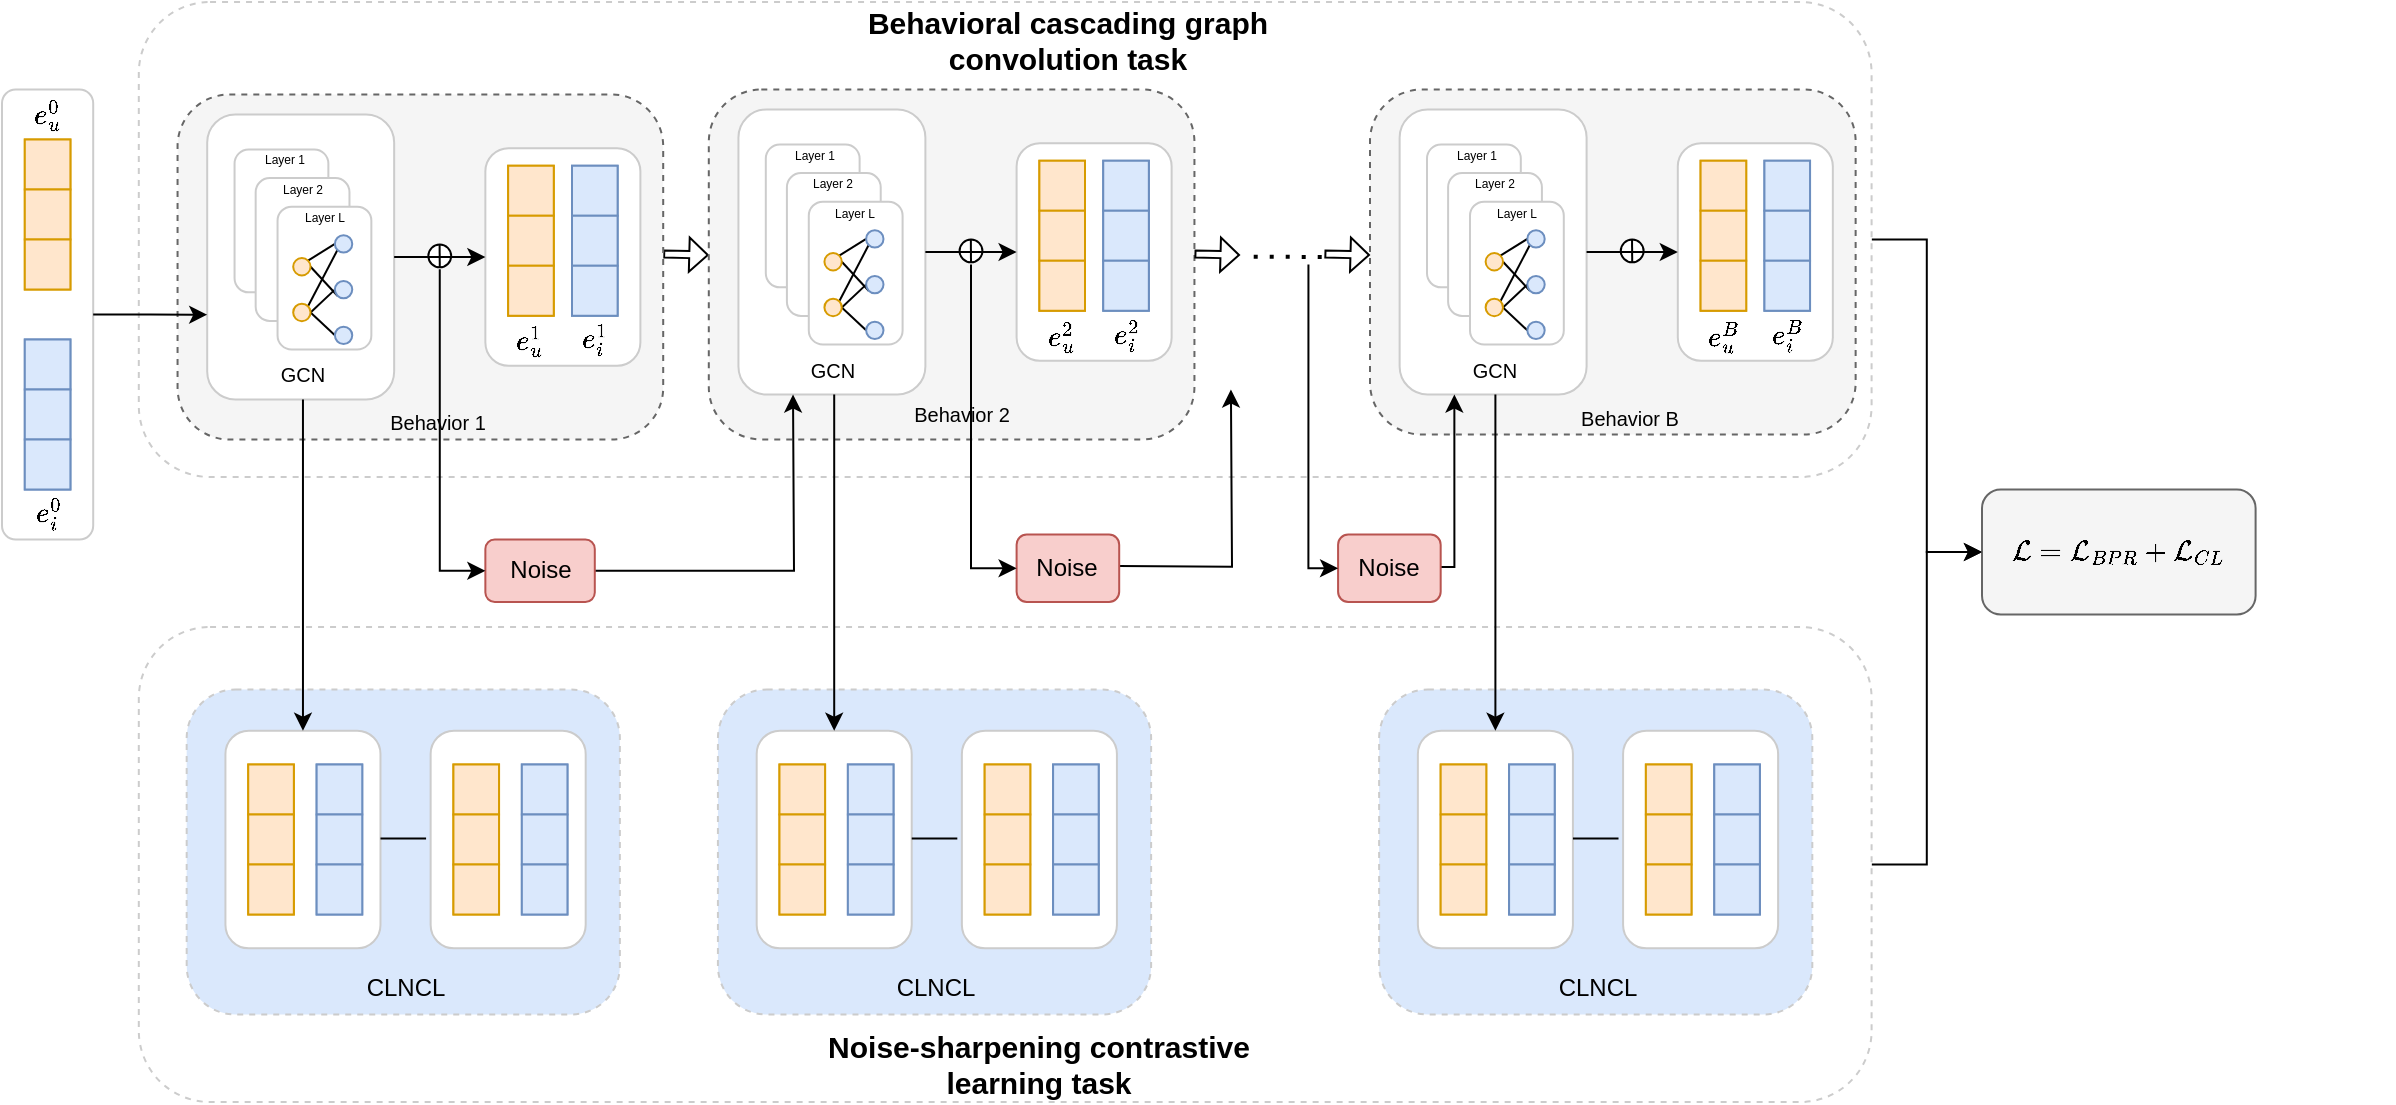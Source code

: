 <mxfile version="24.6.4" type="github">
  <diagram name="第 1 页" id="Skv8fpGebTwqSzIPjtRS">
    <mxGraphModel dx="1514" dy="831" grid="1" gridSize="10" guides="1" tooltips="1" connect="1" arrows="1" fold="1" page="1" pageScale="1" pageWidth="827" pageHeight="1169" math="1" shadow="0">
      <root>
        <mxCell id="0" />
        <mxCell id="1" parent="0" />
        <mxCell id="wrFZd82m7ZlRx0uGTqlU-270" style="edgeStyle=orthogonalEdgeStyle;rounded=0;orthogonalLoop=1;jettySize=auto;html=1;exitX=1;exitY=0.5;exitDx=0;exitDy=0;entryX=0;entryY=0.5;entryDx=0;entryDy=0;" parent="1" source="wrFZd82m7ZlRx0uGTqlU-268" target="wrFZd82m7ZlRx0uGTqlU-181" edge="1">
          <mxGeometry relative="1" as="geometry" />
        </mxCell>
        <mxCell id="wrFZd82m7ZlRx0uGTqlU-268" value="" style="rounded=1;whiteSpace=wrap;html=1;dashed=1;strokeColor=#CCCCCC;" parent="1" vertex="1">
          <mxGeometry x="88.4" y="322.5" width="866.4" height="237.5" as="geometry" />
        </mxCell>
        <mxCell id="wrFZd82m7ZlRx0uGTqlU-216" value="" style="rounded=1;whiteSpace=wrap;html=1;fillColor=#dae8fc;strokeColor=#CCCCCC;dashed=1;" parent="1" vertex="1">
          <mxGeometry x="112.34" y="353.75" width="216.6" height="162.5" as="geometry" />
        </mxCell>
        <mxCell id="wrFZd82m7ZlRx0uGTqlU-181" value="&lt;span style=&quot;color: rgb(0, 0, 0);&quot;&gt;\(\mathcal{L}=\mathcal{L}_{BPR}+\mathcal{L}_{CL}\)&lt;/span&gt;" style="rounded=1;whiteSpace=wrap;html=1;fillColor=#f5f5f5;fontColor=#333333;strokeColor=#666666;" parent="1" vertex="1">
          <mxGeometry x="1010.0" y="253.75" width="136.8" height="62.5" as="geometry" />
        </mxCell>
        <mxCell id="wrFZd82m7ZlRx0uGTqlU-185" style="edgeStyle=orthogonalEdgeStyle;rounded=0;orthogonalLoop=1;jettySize=auto;html=1;exitX=1;exitY=0.5;exitDx=0;exitDy=0;entryX=0;entryY=0.5;entryDx=0;entryDy=0;" parent="1" source="wrFZd82m7ZlRx0uGTqlU-178" target="wrFZd82m7ZlRx0uGTqlU-181" edge="1">
          <mxGeometry relative="1" as="geometry" />
        </mxCell>
        <mxCell id="wrFZd82m7ZlRx0uGTqlU-178" value="" style="rounded=1;whiteSpace=wrap;html=1;dashed=1;strokeColor=#CCCCCC;" parent="1" vertex="1">
          <mxGeometry x="88.4" y="10" width="866.4" height="237.5" as="geometry" />
        </mxCell>
        <mxCell id="wrFZd82m7ZlRx0uGTqlU-18" value="" style="rounded=1;whiteSpace=wrap;html=1;strokeColor=#CCCCCC;" parent="1" vertex="1">
          <mxGeometry x="20" y="53.75" width="45.6" height="225.0" as="geometry" />
        </mxCell>
        <mxCell id="wrFZd82m7ZlRx0uGTqlU-13" value="" style="group;fillColor=#ffe6cc;strokeColor=#d79b00;" parent="1" vertex="1" connectable="0">
          <mxGeometry x="31.4" y="78.75" width="22.8" height="75.0" as="geometry" />
        </mxCell>
        <mxCell id="wrFZd82m7ZlRx0uGTqlU-10" value="" style="rounded=0;whiteSpace=wrap;html=1;fillColor=#ffe6cc;strokeColor=#d79b00;" parent="wrFZd82m7ZlRx0uGTqlU-13" vertex="1">
          <mxGeometry width="22.8" height="25.0" as="geometry" />
        </mxCell>
        <mxCell id="wrFZd82m7ZlRx0uGTqlU-11" value="" style="rounded=0;whiteSpace=wrap;html=1;fillColor=#ffe6cc;strokeColor=#d79b00;" parent="wrFZd82m7ZlRx0uGTqlU-13" vertex="1">
          <mxGeometry y="25.0" width="22.8" height="25.0" as="geometry" />
        </mxCell>
        <mxCell id="wrFZd82m7ZlRx0uGTqlU-12" value="" style="rounded=0;whiteSpace=wrap;html=1;fillColor=#ffe6cc;strokeColor=#d79b00;" parent="wrFZd82m7ZlRx0uGTqlU-13" vertex="1">
          <mxGeometry y="50.0" width="22.8" height="25.0" as="geometry" />
        </mxCell>
        <mxCell id="wrFZd82m7ZlRx0uGTqlU-14" value="" style="group;fillColor=#dae8fc;strokeColor=#6c8ebf;" parent="1" vertex="1" connectable="0">
          <mxGeometry x="31.4" y="178.75" width="22.8" height="75.0" as="geometry" />
        </mxCell>
        <mxCell id="wrFZd82m7ZlRx0uGTqlU-15" value="" style="rounded=0;whiteSpace=wrap;html=1;fillColor=#dae8fc;strokeColor=#6c8ebf;" parent="wrFZd82m7ZlRx0uGTqlU-14" vertex="1">
          <mxGeometry width="22.8" height="25.0" as="geometry" />
        </mxCell>
        <mxCell id="wrFZd82m7ZlRx0uGTqlU-16" value="" style="rounded=0;whiteSpace=wrap;html=1;fillColor=#dae8fc;strokeColor=#6c8ebf;" parent="wrFZd82m7ZlRx0uGTqlU-14" vertex="1">
          <mxGeometry y="25.0" width="22.8" height="25.0" as="geometry" />
        </mxCell>
        <mxCell id="wrFZd82m7ZlRx0uGTqlU-17" value="" style="rounded=0;whiteSpace=wrap;html=1;fillColor=#dae8fc;strokeColor=#6c8ebf;" parent="wrFZd82m7ZlRx0uGTqlU-14" vertex="1">
          <mxGeometry y="50.0" width="22.8" height="25.0" as="geometry" />
        </mxCell>
        <mxCell id="wrFZd82m7ZlRx0uGTqlU-20" value="\(e_u^0\)" style="text;html=1;align=center;verticalAlign=middle;whiteSpace=wrap;rounded=0;" parent="1" vertex="1">
          <mxGeometry x="25.7" y="53.75" width="34.2" height="25.0" as="geometry" />
        </mxCell>
        <mxCell id="wrFZd82m7ZlRx0uGTqlU-21" value="\(e_i^0\)" style="text;html=1;align=center;verticalAlign=middle;whiteSpace=wrap;rounded=0;" parent="1" vertex="1">
          <mxGeometry x="25.7" y="253.75" width="34.2" height="25.0" as="geometry" />
        </mxCell>
        <mxCell id="wrFZd82m7ZlRx0uGTqlU-131" value="" style="shape=flexArrow;endArrow=classic;html=1;rounded=0;endWidth=12.637;endSize=2.755;width=3.519;" parent="1" edge="1">
          <mxGeometry width="50" height="50" relative="1" as="geometry">
            <mxPoint x="350.6" y="135.95" as="sourcePoint" />
            <mxPoint x="373.4" y="136.55" as="targetPoint" />
          </mxGeometry>
        </mxCell>
        <mxCell id="wrFZd82m7ZlRx0uGTqlU-134" value="" style="group" parent="1" vertex="1" connectable="0">
          <mxGeometry x="107.78" y="56.25" width="242.82" height="187.5" as="geometry" />
        </mxCell>
        <mxCell id="wrFZd82m7ZlRx0uGTqlU-90" value="" style="rounded=1;whiteSpace=wrap;html=1;dashed=1;strokeColor=#666666;fillColor=#f5f5f5;fontColor=#333333;" parent="wrFZd82m7ZlRx0uGTqlU-134" vertex="1">
          <mxGeometry width="242.82" height="172.5" as="geometry" />
        </mxCell>
        <mxCell id="wrFZd82m7ZlRx0uGTqlU-87" value="" style="rounded=1;whiteSpace=wrap;html=1;strokeColor=#CCCCCC;" parent="wrFZd82m7ZlRx0uGTqlU-134" vertex="1">
          <mxGeometry x="153.9" y="26.875" width="77.52" height="108.75" as="geometry" />
        </mxCell>
        <mxCell id="wrFZd82m7ZlRx0uGTqlU-48" value="" style="group" parent="wrFZd82m7ZlRx0uGTqlU-134" vertex="1" connectable="0">
          <mxGeometry x="14.82" y="10.0" width="159.6" height="177.5" as="geometry" />
        </mxCell>
        <mxCell id="wrFZd82m7ZlRx0uGTqlU-47" value="" style="rounded=1;whiteSpace=wrap;html=1;strokeColor=#CCCCCC;" parent="wrFZd82m7ZlRx0uGTqlU-48" vertex="1">
          <mxGeometry width="93.48" height="142.5" as="geometry" />
        </mxCell>
        <mxCell id="wrFZd82m7ZlRx0uGTqlU-44" value="" style="group" parent="wrFZd82m7ZlRx0uGTqlU-48" vertex="1" connectable="0">
          <mxGeometry x="13.68" y="17.5" width="68.4" height="100.0" as="geometry" />
        </mxCell>
        <mxCell id="wrFZd82m7ZlRx0uGTqlU-42" value="" style="rounded=1;whiteSpace=wrap;html=1;strokeColor=#CCCCCC;" parent="wrFZd82m7ZlRx0uGTqlU-44" vertex="1">
          <mxGeometry width="46.903" height="71.429" as="geometry" />
        </mxCell>
        <mxCell id="wrFZd82m7ZlRx0uGTqlU-40" value="" style="rounded=1;whiteSpace=wrap;html=1;strokeColor=#CCCCCC;" parent="wrFZd82m7ZlRx0uGTqlU-44" vertex="1">
          <mxGeometry x="10.553" y="14.286" width="46.903" height="71.429" as="geometry" />
        </mxCell>
        <mxCell id="wrFZd82m7ZlRx0uGTqlU-33" value="" style="rounded=1;whiteSpace=wrap;html=1;strokeColor=#CCCCCC;" parent="wrFZd82m7ZlRx0uGTqlU-44" vertex="1">
          <mxGeometry x="21.497" y="28.571" width="46.903" height="71.429" as="geometry" />
        </mxCell>
        <mxCell id="wrFZd82m7ZlRx0uGTqlU-34" value="&lt;font style=&quot;font-size: 6px;&quot;&gt;Layer L&lt;/font&gt;" style="text;html=1;align=center;verticalAlign=middle;whiteSpace=wrap;rounded=0;fontSize=6;" parent="wrFZd82m7ZlRx0uGTqlU-44" vertex="1">
          <mxGeometry x="21.497" y="28.571" width="46.903" height="11.429" as="geometry" />
        </mxCell>
        <mxCell id="wrFZd82m7ZlRx0uGTqlU-39" value="" style="group" parent="wrFZd82m7ZlRx0uGTqlU-44" vertex="1" connectable="0">
          <mxGeometry x="29.314" y="42.857" width="31.269" height="57.143" as="geometry" />
        </mxCell>
        <mxCell id="wrFZd82m7ZlRx0uGTqlU-28" style="rounded=0;orthogonalLoop=1;jettySize=auto;html=1;exitX=1;exitY=0;exitDx=0;exitDy=0;entryX=0;entryY=0.5;entryDx=0;entryDy=0;curved=0;endArrow=none;endFill=0;" parent="wrFZd82m7ZlRx0uGTqlU-39" source="wrFZd82m7ZlRx0uGTqlU-23" target="wrFZd82m7ZlRx0uGTqlU-25" edge="1">
          <mxGeometry relative="1" as="geometry" />
        </mxCell>
        <mxCell id="wrFZd82m7ZlRx0uGTqlU-29" style="rounded=0;orthogonalLoop=1;jettySize=auto;html=1;exitX=1;exitY=0.5;exitDx=0;exitDy=0;entryX=0;entryY=1;entryDx=0;entryDy=0;endArrow=none;endFill=0;" parent="wrFZd82m7ZlRx0uGTqlU-39" source="wrFZd82m7ZlRx0uGTqlU-23" target="wrFZd82m7ZlRx0uGTqlU-26" edge="1">
          <mxGeometry relative="1" as="geometry" />
        </mxCell>
        <mxCell id="wrFZd82m7ZlRx0uGTqlU-23" value="" style="ellipse;whiteSpace=wrap;html=1;aspect=fixed;fillColor=#ffe6cc;strokeColor=#d79b00;" parent="wrFZd82m7ZlRx0uGTqlU-39" vertex="1">
          <mxGeometry y="11.429" width="8.686" height="8.686" as="geometry" />
        </mxCell>
        <mxCell id="wrFZd82m7ZlRx0uGTqlU-30" style="rounded=0;orthogonalLoop=1;jettySize=auto;html=1;exitX=1;exitY=0;exitDx=0;exitDy=0;entryX=0;entryY=1;entryDx=0;entryDy=0;endArrow=none;endFill=0;" parent="wrFZd82m7ZlRx0uGTqlU-39" source="wrFZd82m7ZlRx0uGTqlU-24" target="wrFZd82m7ZlRx0uGTqlU-25" edge="1">
          <mxGeometry relative="1" as="geometry" />
        </mxCell>
        <mxCell id="wrFZd82m7ZlRx0uGTqlU-31" style="rounded=0;orthogonalLoop=1;jettySize=auto;html=1;exitX=1;exitY=0.5;exitDx=0;exitDy=0;entryX=0;entryY=0.5;entryDx=0;entryDy=0;endArrow=none;endFill=0;" parent="wrFZd82m7ZlRx0uGTqlU-39" source="wrFZd82m7ZlRx0uGTqlU-24" target="wrFZd82m7ZlRx0uGTqlU-26" edge="1">
          <mxGeometry relative="1" as="geometry" />
        </mxCell>
        <mxCell id="wrFZd82m7ZlRx0uGTqlU-32" style="rounded=0;orthogonalLoop=1;jettySize=auto;html=1;exitX=1;exitY=0.5;exitDx=0;exitDy=0;entryX=0;entryY=0.5;entryDx=0;entryDy=0;endArrow=none;endFill=0;" parent="wrFZd82m7ZlRx0uGTqlU-39" source="wrFZd82m7ZlRx0uGTqlU-24" target="wrFZd82m7ZlRx0uGTqlU-27" edge="1">
          <mxGeometry relative="1" as="geometry" />
        </mxCell>
        <mxCell id="wrFZd82m7ZlRx0uGTqlU-24" value="" style="ellipse;whiteSpace=wrap;html=1;aspect=fixed;fillColor=#ffe6cc;strokeColor=#d79b00;" parent="wrFZd82m7ZlRx0uGTqlU-39" vertex="1">
          <mxGeometry y="34.286" width="8.686" height="8.686" as="geometry" />
        </mxCell>
        <mxCell id="wrFZd82m7ZlRx0uGTqlU-25" value="" style="ellipse;whiteSpace=wrap;html=1;aspect=fixed;fillColor=#dae8fc;strokeColor=#6c8ebf;" parent="wrFZd82m7ZlRx0uGTqlU-39" vertex="1">
          <mxGeometry x="20.846" width="8.686" height="8.686" as="geometry" />
        </mxCell>
        <mxCell id="wrFZd82m7ZlRx0uGTqlU-26" value="" style="ellipse;whiteSpace=wrap;html=1;aspect=fixed;fillColor=#dae8fc;strokeColor=#6c8ebf;" parent="wrFZd82m7ZlRx0uGTqlU-39" vertex="1">
          <mxGeometry x="20.846" y="22.857" width="8.686" height="8.686" as="geometry" />
        </mxCell>
        <mxCell id="wrFZd82m7ZlRx0uGTqlU-27" value="" style="ellipse;whiteSpace=wrap;html=1;aspect=fixed;fillColor=#dae8fc;strokeColor=#6c8ebf;" parent="wrFZd82m7ZlRx0uGTqlU-39" vertex="1">
          <mxGeometry x="20.846" y="45.714" width="8.686" height="8.686" as="geometry" />
        </mxCell>
        <mxCell id="wrFZd82m7ZlRx0uGTqlU-41" value="&lt;font style=&quot;font-size: 6px;&quot;&gt;Layer 2&lt;/font&gt;" style="text;html=1;align=center;verticalAlign=middle;whiteSpace=wrap;rounded=0;fontSize=6;" parent="wrFZd82m7ZlRx0uGTqlU-44" vertex="1">
          <mxGeometry x="10.553" y="14.286" width="46.903" height="11.429" as="geometry" />
        </mxCell>
        <mxCell id="wrFZd82m7ZlRx0uGTqlU-43" value="&lt;font style=&quot;font-size: 6px;&quot;&gt;Layer 1&lt;/font&gt;" style="text;html=1;align=center;verticalAlign=middle;whiteSpace=wrap;rounded=0;fontSize=6;" parent="wrFZd82m7ZlRx0uGTqlU-44" vertex="1">
          <mxGeometry x="1.563" width="46.903" height="11.429" as="geometry" />
        </mxCell>
        <mxCell id="wrFZd82m7ZlRx0uGTqlU-45" value="&lt;font style=&quot;font-size: 10px;&quot;&gt;GCN&lt;/font&gt;" style="text;html=1;align=center;verticalAlign=middle;whiteSpace=wrap;rounded=0;" parent="wrFZd82m7ZlRx0uGTqlU-48" vertex="1">
          <mxGeometry x="26.152" y="117.5" width="43.457" height="25.0" as="geometry" />
        </mxCell>
        <mxCell id="wrFZd82m7ZlRx0uGTqlU-132" value="Behavior 1" style="text;html=1;align=center;verticalAlign=middle;whiteSpace=wrap;rounded=0;fontSize=10;" parent="wrFZd82m7ZlRx0uGTqlU-48" vertex="1">
          <mxGeometry x="82.08" y="142.5" width="66.12" height="22.5" as="geometry" />
        </mxCell>
        <mxCell id="wrFZd82m7ZlRx0uGTqlU-57" value="" style="group" parent="wrFZd82m7ZlRx0uGTqlU-134" vertex="1" connectable="0">
          <mxGeometry x="108.3" y="75.0" width="45.6" height="12.5" as="geometry" />
        </mxCell>
        <mxCell id="wrFZd82m7ZlRx0uGTqlU-54" value="" style="ellipse;whiteSpace=wrap;html=1;aspect=fixed;" parent="wrFZd82m7ZlRx0uGTqlU-57" vertex="1">
          <mxGeometry x="17.1" width="11.4" height="11.4" as="geometry" />
        </mxCell>
        <mxCell id="wrFZd82m7ZlRx0uGTqlU-55" value="" style="endArrow=classic;html=1;rounded=0;" parent="wrFZd82m7ZlRx0uGTqlU-57" edge="1">
          <mxGeometry width="50" height="50" relative="1" as="geometry">
            <mxPoint y="6.25" as="sourcePoint" />
            <mxPoint x="45.6" y="6.25" as="targetPoint" />
          </mxGeometry>
        </mxCell>
        <mxCell id="wrFZd82m7ZlRx0uGTqlU-56" value="" style="endArrow=none;html=1;rounded=0;exitX=0.5;exitY=1;exitDx=0;exitDy=0;" parent="wrFZd82m7ZlRx0uGTqlU-57" source="wrFZd82m7ZlRx0uGTqlU-54" edge="1">
          <mxGeometry width="50" height="50" relative="1" as="geometry">
            <mxPoint x="22.72" y="6.25" as="sourcePoint" />
            <mxPoint x="22.72" as="targetPoint" />
          </mxGeometry>
        </mxCell>
        <mxCell id="wrFZd82m7ZlRx0uGTqlU-58" value="" style="group;fillColor=#ffe6cc;strokeColor=#d79b00;" parent="wrFZd82m7ZlRx0uGTqlU-134" vertex="1" connectable="0">
          <mxGeometry x="165.3" y="35.625" width="22.8" height="75.0" as="geometry" />
        </mxCell>
        <mxCell id="wrFZd82m7ZlRx0uGTqlU-59" value="" style="rounded=0;whiteSpace=wrap;html=1;fillColor=#ffe6cc;strokeColor=#d79b00;" parent="wrFZd82m7ZlRx0uGTqlU-58" vertex="1">
          <mxGeometry width="22.8" height="25.0" as="geometry" />
        </mxCell>
        <mxCell id="wrFZd82m7ZlRx0uGTqlU-60" value="" style="rounded=0;whiteSpace=wrap;html=1;fillColor=#ffe6cc;strokeColor=#d79b00;" parent="wrFZd82m7ZlRx0uGTqlU-58" vertex="1">
          <mxGeometry y="25.0" width="22.8" height="25.0" as="geometry" />
        </mxCell>
        <mxCell id="wrFZd82m7ZlRx0uGTqlU-61" value="" style="rounded=0;whiteSpace=wrap;html=1;fillColor=#ffe6cc;strokeColor=#d79b00;" parent="wrFZd82m7ZlRx0uGTqlU-58" vertex="1">
          <mxGeometry y="50.0" width="22.8" height="25.0" as="geometry" />
        </mxCell>
        <mxCell id="wrFZd82m7ZlRx0uGTqlU-62" value="" style="group;fillColor=#dae8fc;strokeColor=#6c8ebf;" parent="wrFZd82m7ZlRx0uGTqlU-134" vertex="1" connectable="0">
          <mxGeometry x="197.22" y="35.625" width="22.8" height="75.0" as="geometry" />
        </mxCell>
        <mxCell id="wrFZd82m7ZlRx0uGTqlU-63" value="" style="rounded=0;whiteSpace=wrap;html=1;fillColor=#dae8fc;strokeColor=#6c8ebf;" parent="wrFZd82m7ZlRx0uGTqlU-62" vertex="1">
          <mxGeometry width="22.8" height="25.0" as="geometry" />
        </mxCell>
        <mxCell id="wrFZd82m7ZlRx0uGTqlU-64" value="" style="rounded=0;whiteSpace=wrap;html=1;fillColor=#dae8fc;strokeColor=#6c8ebf;" parent="wrFZd82m7ZlRx0uGTqlU-62" vertex="1">
          <mxGeometry y="25.0" width="22.8" height="25.0" as="geometry" />
        </mxCell>
        <mxCell id="wrFZd82m7ZlRx0uGTqlU-65" value="" style="rounded=0;whiteSpace=wrap;html=1;fillColor=#dae8fc;strokeColor=#6c8ebf;" parent="wrFZd82m7ZlRx0uGTqlU-62" vertex="1">
          <mxGeometry y="50.0" width="22.8" height="25.0" as="geometry" />
        </mxCell>
        <mxCell id="wrFZd82m7ZlRx0uGTqlU-88" value="\(e_u^1\)" style="text;html=1;align=center;verticalAlign=middle;whiteSpace=wrap;rounded=0;" parent="wrFZd82m7ZlRx0uGTqlU-134" vertex="1">
          <mxGeometry x="159.6" y="110.625" width="34.2" height="25.0" as="geometry" />
        </mxCell>
        <mxCell id="wrFZd82m7ZlRx0uGTqlU-89" value="\(e_i^1\)" style="text;html=1;align=center;verticalAlign=middle;whiteSpace=wrap;rounded=0;" parent="wrFZd82m7ZlRx0uGTqlU-134" vertex="1">
          <mxGeometry x="191.52" y="110.625" width="34.2" height="25.0" as="geometry" />
        </mxCell>
        <mxCell id="wrFZd82m7ZlRx0uGTqlU-135" value="" style="group" parent="1" vertex="1" connectable="0">
          <mxGeometry x="704" y="53.75" width="242.82" height="187.5" as="geometry" />
        </mxCell>
        <mxCell id="wrFZd82m7ZlRx0uGTqlU-136" value="" style="rounded=1;whiteSpace=wrap;html=1;dashed=1;strokeColor=#666666;fillColor=#f5f5f5;fontColor=#333333;" parent="wrFZd82m7ZlRx0uGTqlU-135" vertex="1">
          <mxGeometry width="242.82" height="172.5" as="geometry" />
        </mxCell>
        <mxCell id="wrFZd82m7ZlRx0uGTqlU-137" value="" style="rounded=1;whiteSpace=wrap;html=1;strokeColor=#CCCCCC;" parent="wrFZd82m7ZlRx0uGTqlU-135" vertex="1">
          <mxGeometry x="153.9" y="26.875" width="77.52" height="108.75" as="geometry" />
        </mxCell>
        <mxCell id="wrFZd82m7ZlRx0uGTqlU-138" value="" style="group" parent="wrFZd82m7ZlRx0uGTqlU-135" vertex="1" connectable="0">
          <mxGeometry x="14.82" y="10.0" width="159.6" height="177.5" as="geometry" />
        </mxCell>
        <mxCell id="wrFZd82m7ZlRx0uGTqlU-139" value="" style="rounded=1;whiteSpace=wrap;html=1;strokeColor=#CCCCCC;" parent="wrFZd82m7ZlRx0uGTqlU-138" vertex="1">
          <mxGeometry width="93.48" height="142.5" as="geometry" />
        </mxCell>
        <mxCell id="wrFZd82m7ZlRx0uGTqlU-140" value="" style="group" parent="wrFZd82m7ZlRx0uGTqlU-138" vertex="1" connectable="0">
          <mxGeometry x="13.68" y="17.5" width="68.4" height="100.0" as="geometry" />
        </mxCell>
        <mxCell id="wrFZd82m7ZlRx0uGTqlU-141" value="" style="rounded=1;whiteSpace=wrap;html=1;strokeColor=#CCCCCC;" parent="wrFZd82m7ZlRx0uGTqlU-140" vertex="1">
          <mxGeometry width="46.903" height="71.429" as="geometry" />
        </mxCell>
        <mxCell id="wrFZd82m7ZlRx0uGTqlU-142" value="" style="rounded=1;whiteSpace=wrap;html=1;strokeColor=#CCCCCC;" parent="wrFZd82m7ZlRx0uGTqlU-140" vertex="1">
          <mxGeometry x="10.553" y="14.286" width="46.903" height="71.429" as="geometry" />
        </mxCell>
        <mxCell id="wrFZd82m7ZlRx0uGTqlU-143" value="" style="rounded=1;whiteSpace=wrap;html=1;strokeColor=#CCCCCC;" parent="wrFZd82m7ZlRx0uGTqlU-140" vertex="1">
          <mxGeometry x="21.497" y="28.571" width="46.903" height="71.429" as="geometry" />
        </mxCell>
        <mxCell id="wrFZd82m7ZlRx0uGTqlU-144" value="&lt;font style=&quot;font-size: 6px;&quot;&gt;Layer L&lt;/font&gt;" style="text;html=1;align=center;verticalAlign=middle;whiteSpace=wrap;rounded=0;fontSize=6;" parent="wrFZd82m7ZlRx0uGTqlU-140" vertex="1">
          <mxGeometry x="21.497" y="28.571" width="46.903" height="11.429" as="geometry" />
        </mxCell>
        <mxCell id="wrFZd82m7ZlRx0uGTqlU-145" value="" style="group" parent="wrFZd82m7ZlRx0uGTqlU-140" vertex="1" connectable="0">
          <mxGeometry x="29.314" y="42.857" width="31.269" height="57.143" as="geometry" />
        </mxCell>
        <mxCell id="wrFZd82m7ZlRx0uGTqlU-146" style="rounded=0;orthogonalLoop=1;jettySize=auto;html=1;exitX=1;exitY=0;exitDx=0;exitDy=0;entryX=0;entryY=0.5;entryDx=0;entryDy=0;curved=0;endArrow=none;endFill=0;" parent="wrFZd82m7ZlRx0uGTqlU-145" source="wrFZd82m7ZlRx0uGTqlU-148" target="wrFZd82m7ZlRx0uGTqlU-153" edge="1">
          <mxGeometry relative="1" as="geometry" />
        </mxCell>
        <mxCell id="wrFZd82m7ZlRx0uGTqlU-147" style="rounded=0;orthogonalLoop=1;jettySize=auto;html=1;exitX=1;exitY=0.5;exitDx=0;exitDy=0;entryX=0;entryY=1;entryDx=0;entryDy=0;endArrow=none;endFill=0;" parent="wrFZd82m7ZlRx0uGTqlU-145" source="wrFZd82m7ZlRx0uGTqlU-148" target="wrFZd82m7ZlRx0uGTqlU-154" edge="1">
          <mxGeometry relative="1" as="geometry" />
        </mxCell>
        <mxCell id="wrFZd82m7ZlRx0uGTqlU-148" value="" style="ellipse;whiteSpace=wrap;html=1;aspect=fixed;fillColor=#ffe6cc;strokeColor=#d79b00;" parent="wrFZd82m7ZlRx0uGTqlU-145" vertex="1">
          <mxGeometry y="11.429" width="8.686" height="8.686" as="geometry" />
        </mxCell>
        <mxCell id="wrFZd82m7ZlRx0uGTqlU-149" style="rounded=0;orthogonalLoop=1;jettySize=auto;html=1;exitX=1;exitY=0;exitDx=0;exitDy=0;entryX=0;entryY=1;entryDx=0;entryDy=0;endArrow=none;endFill=0;" parent="wrFZd82m7ZlRx0uGTqlU-145" source="wrFZd82m7ZlRx0uGTqlU-152" target="wrFZd82m7ZlRx0uGTqlU-153" edge="1">
          <mxGeometry relative="1" as="geometry" />
        </mxCell>
        <mxCell id="wrFZd82m7ZlRx0uGTqlU-150" style="rounded=0;orthogonalLoop=1;jettySize=auto;html=1;exitX=1;exitY=0.5;exitDx=0;exitDy=0;entryX=0;entryY=0.5;entryDx=0;entryDy=0;endArrow=none;endFill=0;" parent="wrFZd82m7ZlRx0uGTqlU-145" source="wrFZd82m7ZlRx0uGTqlU-152" target="wrFZd82m7ZlRx0uGTqlU-154" edge="1">
          <mxGeometry relative="1" as="geometry" />
        </mxCell>
        <mxCell id="wrFZd82m7ZlRx0uGTqlU-151" style="rounded=0;orthogonalLoop=1;jettySize=auto;html=1;exitX=1;exitY=0.5;exitDx=0;exitDy=0;entryX=0;entryY=0.5;entryDx=0;entryDy=0;endArrow=none;endFill=0;" parent="wrFZd82m7ZlRx0uGTqlU-145" source="wrFZd82m7ZlRx0uGTqlU-152" target="wrFZd82m7ZlRx0uGTqlU-155" edge="1">
          <mxGeometry relative="1" as="geometry" />
        </mxCell>
        <mxCell id="wrFZd82m7ZlRx0uGTqlU-152" value="" style="ellipse;whiteSpace=wrap;html=1;aspect=fixed;fillColor=#ffe6cc;strokeColor=#d79b00;" parent="wrFZd82m7ZlRx0uGTqlU-145" vertex="1">
          <mxGeometry y="34.286" width="8.686" height="8.686" as="geometry" />
        </mxCell>
        <mxCell id="wrFZd82m7ZlRx0uGTqlU-153" value="" style="ellipse;whiteSpace=wrap;html=1;aspect=fixed;fillColor=#dae8fc;strokeColor=#6c8ebf;" parent="wrFZd82m7ZlRx0uGTqlU-145" vertex="1">
          <mxGeometry x="20.846" width="8.686" height="8.686" as="geometry" />
        </mxCell>
        <mxCell id="wrFZd82m7ZlRx0uGTqlU-154" value="" style="ellipse;whiteSpace=wrap;html=1;aspect=fixed;fillColor=#dae8fc;strokeColor=#6c8ebf;" parent="wrFZd82m7ZlRx0uGTqlU-145" vertex="1">
          <mxGeometry x="20.846" y="22.857" width="8.686" height="8.686" as="geometry" />
        </mxCell>
        <mxCell id="wrFZd82m7ZlRx0uGTqlU-155" value="" style="ellipse;whiteSpace=wrap;html=1;aspect=fixed;fillColor=#dae8fc;strokeColor=#6c8ebf;" parent="wrFZd82m7ZlRx0uGTqlU-145" vertex="1">
          <mxGeometry x="20.846" y="45.714" width="8.686" height="8.686" as="geometry" />
        </mxCell>
        <mxCell id="wrFZd82m7ZlRx0uGTqlU-156" value="&lt;font style=&quot;font-size: 6px;&quot;&gt;Layer 2&lt;/font&gt;" style="text;html=1;align=center;verticalAlign=middle;whiteSpace=wrap;rounded=0;fontSize=6;" parent="wrFZd82m7ZlRx0uGTqlU-140" vertex="1">
          <mxGeometry x="10.553" y="14.286" width="46.903" height="11.429" as="geometry" />
        </mxCell>
        <mxCell id="wrFZd82m7ZlRx0uGTqlU-157" value="&lt;font style=&quot;font-size: 6px;&quot;&gt;Layer 1&lt;/font&gt;" style="text;html=1;align=center;verticalAlign=middle;whiteSpace=wrap;rounded=0;fontSize=6;" parent="wrFZd82m7ZlRx0uGTqlU-140" vertex="1">
          <mxGeometry x="1.563" width="46.903" height="11.429" as="geometry" />
        </mxCell>
        <mxCell id="wrFZd82m7ZlRx0uGTqlU-158" value="&lt;font style=&quot;font-size: 10px;&quot;&gt;GCN&lt;/font&gt;" style="text;html=1;align=center;verticalAlign=middle;whiteSpace=wrap;rounded=0;" parent="wrFZd82m7ZlRx0uGTqlU-138" vertex="1">
          <mxGeometry x="26.152" y="117.5" width="43.457" height="25.0" as="geometry" />
        </mxCell>
        <mxCell id="wrFZd82m7ZlRx0uGTqlU-159" value="Behavior B" style="text;html=1;align=center;verticalAlign=middle;whiteSpace=wrap;rounded=0;fontSize=10;" parent="wrFZd82m7ZlRx0uGTqlU-138" vertex="1">
          <mxGeometry x="82.08" y="142.5" width="66.12" height="22.5" as="geometry" />
        </mxCell>
        <mxCell id="wrFZd82m7ZlRx0uGTqlU-160" value="" style="group" parent="wrFZd82m7ZlRx0uGTqlU-135" vertex="1" connectable="0">
          <mxGeometry x="108.3" y="75.0" width="45.6" height="12.5" as="geometry" />
        </mxCell>
        <mxCell id="wrFZd82m7ZlRx0uGTqlU-161" value="" style="ellipse;whiteSpace=wrap;html=1;aspect=fixed;" parent="wrFZd82m7ZlRx0uGTqlU-160" vertex="1">
          <mxGeometry x="17.1" width="11.4" height="11.4" as="geometry" />
        </mxCell>
        <mxCell id="wrFZd82m7ZlRx0uGTqlU-162" value="" style="endArrow=classic;html=1;rounded=0;" parent="wrFZd82m7ZlRx0uGTqlU-160" edge="1">
          <mxGeometry width="50" height="50" relative="1" as="geometry">
            <mxPoint y="6.25" as="sourcePoint" />
            <mxPoint x="45.6" y="6.25" as="targetPoint" />
          </mxGeometry>
        </mxCell>
        <mxCell id="wrFZd82m7ZlRx0uGTqlU-163" value="" style="endArrow=none;html=1;rounded=0;exitX=0.5;exitY=1;exitDx=0;exitDy=0;" parent="wrFZd82m7ZlRx0uGTqlU-160" source="wrFZd82m7ZlRx0uGTqlU-161" edge="1">
          <mxGeometry width="50" height="50" relative="1" as="geometry">
            <mxPoint x="22.72" y="6.25" as="sourcePoint" />
            <mxPoint x="22.72" as="targetPoint" />
          </mxGeometry>
        </mxCell>
        <mxCell id="wrFZd82m7ZlRx0uGTqlU-164" value="" style="group;fillColor=#ffe6cc;strokeColor=#d79b00;" parent="wrFZd82m7ZlRx0uGTqlU-135" vertex="1" connectable="0">
          <mxGeometry x="165.3" y="35.625" width="22.8" height="75.0" as="geometry" />
        </mxCell>
        <mxCell id="wrFZd82m7ZlRx0uGTqlU-165" value="" style="rounded=0;whiteSpace=wrap;html=1;fillColor=#ffe6cc;strokeColor=#d79b00;" parent="wrFZd82m7ZlRx0uGTqlU-164" vertex="1">
          <mxGeometry width="22.8" height="25.0" as="geometry" />
        </mxCell>
        <mxCell id="wrFZd82m7ZlRx0uGTqlU-166" value="" style="rounded=0;whiteSpace=wrap;html=1;fillColor=#ffe6cc;strokeColor=#d79b00;" parent="wrFZd82m7ZlRx0uGTqlU-164" vertex="1">
          <mxGeometry y="25.0" width="22.8" height="25.0" as="geometry" />
        </mxCell>
        <mxCell id="wrFZd82m7ZlRx0uGTqlU-167" value="" style="rounded=0;whiteSpace=wrap;html=1;fillColor=#ffe6cc;strokeColor=#d79b00;" parent="wrFZd82m7ZlRx0uGTqlU-164" vertex="1">
          <mxGeometry y="50.0" width="22.8" height="25.0" as="geometry" />
        </mxCell>
        <mxCell id="wrFZd82m7ZlRx0uGTqlU-168" value="" style="group;fillColor=#dae8fc;strokeColor=#6c8ebf;" parent="wrFZd82m7ZlRx0uGTqlU-135" vertex="1" connectable="0">
          <mxGeometry x="197.22" y="35.625" width="22.8" height="75.0" as="geometry" />
        </mxCell>
        <mxCell id="wrFZd82m7ZlRx0uGTqlU-169" value="" style="rounded=0;whiteSpace=wrap;html=1;fillColor=#dae8fc;strokeColor=#6c8ebf;" parent="wrFZd82m7ZlRx0uGTqlU-168" vertex="1">
          <mxGeometry width="22.8" height="25.0" as="geometry" />
        </mxCell>
        <mxCell id="wrFZd82m7ZlRx0uGTqlU-170" value="" style="rounded=0;whiteSpace=wrap;html=1;fillColor=#dae8fc;strokeColor=#6c8ebf;" parent="wrFZd82m7ZlRx0uGTqlU-168" vertex="1">
          <mxGeometry y="25.0" width="22.8" height="25.0" as="geometry" />
        </mxCell>
        <mxCell id="wrFZd82m7ZlRx0uGTqlU-171" value="" style="rounded=0;whiteSpace=wrap;html=1;fillColor=#dae8fc;strokeColor=#6c8ebf;" parent="wrFZd82m7ZlRx0uGTqlU-168" vertex="1">
          <mxGeometry y="50.0" width="22.8" height="25.0" as="geometry" />
        </mxCell>
        <mxCell id="wrFZd82m7ZlRx0uGTqlU-172" value="\(e_u^B\)" style="text;html=1;align=center;verticalAlign=middle;whiteSpace=wrap;rounded=0;" parent="wrFZd82m7ZlRx0uGTqlU-135" vertex="1">
          <mxGeometry x="159.6" y="110.625" width="34.2" height="25.0" as="geometry" />
        </mxCell>
        <mxCell id="wrFZd82m7ZlRx0uGTqlU-173" value="\(e_i^B\)" style="text;html=1;align=center;verticalAlign=middle;whiteSpace=wrap;rounded=0;" parent="wrFZd82m7ZlRx0uGTqlU-135" vertex="1">
          <mxGeometry x="191.52" y="110.625" width="34.2" height="25.0" as="geometry" />
        </mxCell>
        <mxCell id="wrFZd82m7ZlRx0uGTqlU-174" value="" style="group" parent="1" vertex="1" connectable="0">
          <mxGeometry x="373.4" y="53.75" width="242.82" height="175.0" as="geometry" />
        </mxCell>
        <mxCell id="wrFZd82m7ZlRx0uGTqlU-93" value="" style="rounded=1;whiteSpace=wrap;html=1;dashed=1;strokeColor=#666666;fillColor=#f5f5f5;fontColor=#333333;" parent="wrFZd82m7ZlRx0uGTqlU-174" vertex="1">
          <mxGeometry width="242.82" height="175.0" as="geometry" />
        </mxCell>
        <mxCell id="wrFZd82m7ZlRx0uGTqlU-94" value="" style="rounded=1;whiteSpace=wrap;html=1;strokeColor=#CCCCCC;" parent="wrFZd82m7ZlRx0uGTqlU-174" vertex="1">
          <mxGeometry x="153.9" y="26.875" width="77.52" height="108.75" as="geometry" />
        </mxCell>
        <mxCell id="wrFZd82m7ZlRx0uGTqlU-95" value="" style="group" parent="wrFZd82m7ZlRx0uGTqlU-174" vertex="1" connectable="0">
          <mxGeometry x="14.82" y="10.0" width="93.48" height="142.5" as="geometry" />
        </mxCell>
        <mxCell id="wrFZd82m7ZlRx0uGTqlU-96" value="" style="rounded=1;whiteSpace=wrap;html=1;strokeColor=#CCCCCC;" parent="wrFZd82m7ZlRx0uGTqlU-95" vertex="1">
          <mxGeometry width="93.48" height="142.5" as="geometry" />
        </mxCell>
        <mxCell id="wrFZd82m7ZlRx0uGTqlU-97" value="" style="group" parent="wrFZd82m7ZlRx0uGTqlU-95" vertex="1" connectable="0">
          <mxGeometry x="13.68" y="17.5" width="68.4" height="100.0" as="geometry" />
        </mxCell>
        <mxCell id="wrFZd82m7ZlRx0uGTqlU-98" value="" style="rounded=1;whiteSpace=wrap;html=1;strokeColor=#CCCCCC;" parent="wrFZd82m7ZlRx0uGTqlU-97" vertex="1">
          <mxGeometry width="46.903" height="71.429" as="geometry" />
        </mxCell>
        <mxCell id="wrFZd82m7ZlRx0uGTqlU-99" value="" style="rounded=1;whiteSpace=wrap;html=1;strokeColor=#CCCCCC;" parent="wrFZd82m7ZlRx0uGTqlU-97" vertex="1">
          <mxGeometry x="10.553" y="14.286" width="46.903" height="71.429" as="geometry" />
        </mxCell>
        <mxCell id="wrFZd82m7ZlRx0uGTqlU-100" value="" style="rounded=1;whiteSpace=wrap;html=1;strokeColor=#CCCCCC;" parent="wrFZd82m7ZlRx0uGTqlU-97" vertex="1">
          <mxGeometry x="21.497" y="28.571" width="46.903" height="71.429" as="geometry" />
        </mxCell>
        <mxCell id="wrFZd82m7ZlRx0uGTqlU-101" value="&lt;font style=&quot;font-size: 6px;&quot;&gt;Layer L&lt;/font&gt;" style="text;html=1;align=center;verticalAlign=middle;whiteSpace=wrap;rounded=0;fontSize=6;" parent="wrFZd82m7ZlRx0uGTqlU-97" vertex="1">
          <mxGeometry x="21.497" y="28.571" width="46.903" height="11.429" as="geometry" />
        </mxCell>
        <mxCell id="wrFZd82m7ZlRx0uGTqlU-102" value="" style="group" parent="wrFZd82m7ZlRx0uGTqlU-97" vertex="1" connectable="0">
          <mxGeometry x="29.314" y="42.857" width="31.269" height="57.143" as="geometry" />
        </mxCell>
        <mxCell id="wrFZd82m7ZlRx0uGTqlU-103" style="rounded=0;orthogonalLoop=1;jettySize=auto;html=1;exitX=1;exitY=0;exitDx=0;exitDy=0;entryX=0;entryY=0.5;entryDx=0;entryDy=0;curved=0;endArrow=none;endFill=0;" parent="wrFZd82m7ZlRx0uGTqlU-102" source="wrFZd82m7ZlRx0uGTqlU-105" target="wrFZd82m7ZlRx0uGTqlU-110" edge="1">
          <mxGeometry relative="1" as="geometry" />
        </mxCell>
        <mxCell id="wrFZd82m7ZlRx0uGTqlU-104" style="rounded=0;orthogonalLoop=1;jettySize=auto;html=1;exitX=1;exitY=0.5;exitDx=0;exitDy=0;entryX=0;entryY=1;entryDx=0;entryDy=0;endArrow=none;endFill=0;" parent="wrFZd82m7ZlRx0uGTqlU-102" source="wrFZd82m7ZlRx0uGTqlU-105" target="wrFZd82m7ZlRx0uGTqlU-111" edge="1">
          <mxGeometry relative="1" as="geometry" />
        </mxCell>
        <mxCell id="wrFZd82m7ZlRx0uGTqlU-105" value="" style="ellipse;whiteSpace=wrap;html=1;aspect=fixed;fillColor=#ffe6cc;strokeColor=#d79b00;" parent="wrFZd82m7ZlRx0uGTqlU-102" vertex="1">
          <mxGeometry y="11.429" width="8.686" height="8.686" as="geometry" />
        </mxCell>
        <mxCell id="wrFZd82m7ZlRx0uGTqlU-106" style="rounded=0;orthogonalLoop=1;jettySize=auto;html=1;exitX=1;exitY=0;exitDx=0;exitDy=0;entryX=0;entryY=1;entryDx=0;entryDy=0;endArrow=none;endFill=0;" parent="wrFZd82m7ZlRx0uGTqlU-102" source="wrFZd82m7ZlRx0uGTqlU-109" target="wrFZd82m7ZlRx0uGTqlU-110" edge="1">
          <mxGeometry relative="1" as="geometry" />
        </mxCell>
        <mxCell id="wrFZd82m7ZlRx0uGTqlU-107" style="rounded=0;orthogonalLoop=1;jettySize=auto;html=1;exitX=1;exitY=0.5;exitDx=0;exitDy=0;entryX=0;entryY=0.5;entryDx=0;entryDy=0;endArrow=none;endFill=0;" parent="wrFZd82m7ZlRx0uGTqlU-102" source="wrFZd82m7ZlRx0uGTqlU-109" target="wrFZd82m7ZlRx0uGTqlU-111" edge="1">
          <mxGeometry relative="1" as="geometry" />
        </mxCell>
        <mxCell id="wrFZd82m7ZlRx0uGTqlU-108" style="rounded=0;orthogonalLoop=1;jettySize=auto;html=1;exitX=1;exitY=0.5;exitDx=0;exitDy=0;entryX=0;entryY=0.5;entryDx=0;entryDy=0;endArrow=none;endFill=0;" parent="wrFZd82m7ZlRx0uGTqlU-102" source="wrFZd82m7ZlRx0uGTqlU-109" target="wrFZd82m7ZlRx0uGTqlU-112" edge="1">
          <mxGeometry relative="1" as="geometry" />
        </mxCell>
        <mxCell id="wrFZd82m7ZlRx0uGTqlU-109" value="" style="ellipse;whiteSpace=wrap;html=1;aspect=fixed;fillColor=#ffe6cc;strokeColor=#d79b00;" parent="wrFZd82m7ZlRx0uGTqlU-102" vertex="1">
          <mxGeometry y="34.286" width="8.686" height="8.686" as="geometry" />
        </mxCell>
        <mxCell id="wrFZd82m7ZlRx0uGTqlU-110" value="" style="ellipse;whiteSpace=wrap;html=1;aspect=fixed;fillColor=#dae8fc;strokeColor=#6c8ebf;" parent="wrFZd82m7ZlRx0uGTqlU-102" vertex="1">
          <mxGeometry x="20.846" width="8.686" height="8.686" as="geometry" />
        </mxCell>
        <mxCell id="wrFZd82m7ZlRx0uGTqlU-111" value="" style="ellipse;whiteSpace=wrap;html=1;aspect=fixed;fillColor=#dae8fc;strokeColor=#6c8ebf;" parent="wrFZd82m7ZlRx0uGTqlU-102" vertex="1">
          <mxGeometry x="20.846" y="22.857" width="8.686" height="8.686" as="geometry" />
        </mxCell>
        <mxCell id="wrFZd82m7ZlRx0uGTqlU-112" value="" style="ellipse;whiteSpace=wrap;html=1;aspect=fixed;fillColor=#dae8fc;strokeColor=#6c8ebf;" parent="wrFZd82m7ZlRx0uGTqlU-102" vertex="1">
          <mxGeometry x="20.846" y="45.714" width="8.686" height="8.686" as="geometry" />
        </mxCell>
        <mxCell id="wrFZd82m7ZlRx0uGTqlU-113" value="&lt;font style=&quot;font-size: 6px;&quot;&gt;Layer 2&lt;/font&gt;" style="text;html=1;align=center;verticalAlign=middle;whiteSpace=wrap;rounded=0;fontSize=6;" parent="wrFZd82m7ZlRx0uGTqlU-97" vertex="1">
          <mxGeometry x="10.553" y="14.286" width="46.903" height="11.429" as="geometry" />
        </mxCell>
        <mxCell id="wrFZd82m7ZlRx0uGTqlU-114" value="&lt;font style=&quot;font-size: 6px;&quot;&gt;Layer 1&lt;/font&gt;" style="text;html=1;align=center;verticalAlign=middle;whiteSpace=wrap;rounded=0;fontSize=6;" parent="wrFZd82m7ZlRx0uGTqlU-97" vertex="1">
          <mxGeometry x="1.563" width="46.903" height="11.429" as="geometry" />
        </mxCell>
        <mxCell id="wrFZd82m7ZlRx0uGTqlU-115" value="&lt;font style=&quot;font-size: 10px;&quot;&gt;GCN&lt;/font&gt;" style="text;html=1;align=center;verticalAlign=middle;whiteSpace=wrap;rounded=0;" parent="wrFZd82m7ZlRx0uGTqlU-95" vertex="1">
          <mxGeometry x="26.152" y="117.5" width="43.457" height="25.0" as="geometry" />
        </mxCell>
        <mxCell id="wrFZd82m7ZlRx0uGTqlU-116" value="" style="group" parent="wrFZd82m7ZlRx0uGTqlU-174" vertex="1" connectable="0">
          <mxGeometry x="108.3" y="75.0" width="45.6" height="12.5" as="geometry" />
        </mxCell>
        <mxCell id="wrFZd82m7ZlRx0uGTqlU-117" value="" style="ellipse;whiteSpace=wrap;html=1;aspect=fixed;" parent="wrFZd82m7ZlRx0uGTqlU-116" vertex="1">
          <mxGeometry x="17.1" width="11.4" height="11.4" as="geometry" />
        </mxCell>
        <mxCell id="wrFZd82m7ZlRx0uGTqlU-118" value="" style="endArrow=classic;html=1;rounded=0;" parent="wrFZd82m7ZlRx0uGTqlU-116" edge="1">
          <mxGeometry width="50" height="50" relative="1" as="geometry">
            <mxPoint y="6.25" as="sourcePoint" />
            <mxPoint x="45.6" y="6.25" as="targetPoint" />
          </mxGeometry>
        </mxCell>
        <mxCell id="wrFZd82m7ZlRx0uGTqlU-119" value="" style="endArrow=none;html=1;rounded=0;exitX=0.5;exitY=1;exitDx=0;exitDy=0;" parent="wrFZd82m7ZlRx0uGTqlU-116" source="wrFZd82m7ZlRx0uGTqlU-117" edge="1">
          <mxGeometry width="50" height="50" relative="1" as="geometry">
            <mxPoint x="22.72" y="6.25" as="sourcePoint" />
            <mxPoint x="22.72" as="targetPoint" />
          </mxGeometry>
        </mxCell>
        <mxCell id="wrFZd82m7ZlRx0uGTqlU-120" value="" style="group;fillColor=#ffe6cc;strokeColor=#d79b00;" parent="wrFZd82m7ZlRx0uGTqlU-174" vertex="1" connectable="0">
          <mxGeometry x="165.3" y="35.625" width="22.8" height="75.0" as="geometry" />
        </mxCell>
        <mxCell id="wrFZd82m7ZlRx0uGTqlU-121" value="" style="rounded=0;whiteSpace=wrap;html=1;fillColor=#ffe6cc;strokeColor=#d79b00;" parent="wrFZd82m7ZlRx0uGTqlU-120" vertex="1">
          <mxGeometry width="22.8" height="25.0" as="geometry" />
        </mxCell>
        <mxCell id="wrFZd82m7ZlRx0uGTqlU-122" value="" style="rounded=0;whiteSpace=wrap;html=1;fillColor=#ffe6cc;strokeColor=#d79b00;" parent="wrFZd82m7ZlRx0uGTqlU-120" vertex="1">
          <mxGeometry y="25.0" width="22.8" height="25.0" as="geometry" />
        </mxCell>
        <mxCell id="wrFZd82m7ZlRx0uGTqlU-123" value="" style="rounded=0;whiteSpace=wrap;html=1;fillColor=#ffe6cc;strokeColor=#d79b00;" parent="wrFZd82m7ZlRx0uGTqlU-120" vertex="1">
          <mxGeometry y="50.0" width="22.8" height="25.0" as="geometry" />
        </mxCell>
        <mxCell id="wrFZd82m7ZlRx0uGTqlU-124" value="" style="group;fillColor=#dae8fc;strokeColor=#6c8ebf;" parent="wrFZd82m7ZlRx0uGTqlU-174" vertex="1" connectable="0">
          <mxGeometry x="197.22" y="35.625" width="22.8" height="75.0" as="geometry" />
        </mxCell>
        <mxCell id="wrFZd82m7ZlRx0uGTqlU-125" value="" style="rounded=0;whiteSpace=wrap;html=1;fillColor=#dae8fc;strokeColor=#6c8ebf;" parent="wrFZd82m7ZlRx0uGTqlU-124" vertex="1">
          <mxGeometry width="22.8" height="25.0" as="geometry" />
        </mxCell>
        <mxCell id="wrFZd82m7ZlRx0uGTqlU-126" value="" style="rounded=0;whiteSpace=wrap;html=1;fillColor=#dae8fc;strokeColor=#6c8ebf;" parent="wrFZd82m7ZlRx0uGTqlU-124" vertex="1">
          <mxGeometry y="25.0" width="22.8" height="25.0" as="geometry" />
        </mxCell>
        <mxCell id="wrFZd82m7ZlRx0uGTqlU-127" value="" style="rounded=0;whiteSpace=wrap;html=1;fillColor=#dae8fc;strokeColor=#6c8ebf;" parent="wrFZd82m7ZlRx0uGTqlU-124" vertex="1">
          <mxGeometry y="50.0" width="22.8" height="25.0" as="geometry" />
        </mxCell>
        <mxCell id="wrFZd82m7ZlRx0uGTqlU-128" value="\(e_u^2\)" style="text;html=1;align=center;verticalAlign=middle;whiteSpace=wrap;rounded=0;" parent="wrFZd82m7ZlRx0uGTqlU-174" vertex="1">
          <mxGeometry x="159.6" y="110.625" width="34.2" height="25.0" as="geometry" />
        </mxCell>
        <mxCell id="wrFZd82m7ZlRx0uGTqlU-129" value="\(e_i^2\)" style="text;html=1;align=center;verticalAlign=middle;whiteSpace=wrap;rounded=0;" parent="wrFZd82m7ZlRx0uGTqlU-174" vertex="1">
          <mxGeometry x="191.52" y="110.625" width="34.2" height="25.0" as="geometry" />
        </mxCell>
        <mxCell id="wrFZd82m7ZlRx0uGTqlU-133" value="Behavior 2" style="text;html=1;align=center;verticalAlign=middle;whiteSpace=wrap;rounded=0;fontSize=10;" parent="wrFZd82m7ZlRx0uGTqlU-174" vertex="1">
          <mxGeometry x="93.48" y="151.25" width="66.12" height="22.5" as="geometry" />
        </mxCell>
        <mxCell id="wrFZd82m7ZlRx0uGTqlU-175" value="" style="shape=flexArrow;endArrow=classic;html=1;rounded=0;endWidth=12.637;endSize=2.755;width=3.519;" parent="1" edge="1">
          <mxGeometry width="50" height="50" relative="1" as="geometry">
            <mxPoint x="616.22" y="135.95" as="sourcePoint" />
            <mxPoint x="639.02" y="136.55" as="targetPoint" />
          </mxGeometry>
        </mxCell>
        <mxCell id="wrFZd82m7ZlRx0uGTqlU-176" value="" style="endArrow=none;dashed=1;html=1;dashPattern=1 3;strokeWidth=2;rounded=0;" parent="1" edge="1">
          <mxGeometry width="50" height="50" relative="1" as="geometry">
            <mxPoint x="645.86" y="137.325" as="sourcePoint" />
            <mxPoint x="680.06" y="137.5" as="targetPoint" />
          </mxGeometry>
        </mxCell>
        <mxCell id="wrFZd82m7ZlRx0uGTqlU-177" value="" style="shape=flexArrow;endArrow=classic;html=1;rounded=0;endWidth=12.637;endSize=2.755;width=3.519;" parent="1" edge="1">
          <mxGeometry width="50" height="50" relative="1" as="geometry">
            <mxPoint x="681.2" y="135.95" as="sourcePoint" />
            <mxPoint x="704" y="136.55" as="targetPoint" />
          </mxGeometry>
        </mxCell>
        <mxCell id="wrFZd82m7ZlRx0uGTqlU-199" value="" style="group" parent="1" vertex="1" connectable="0">
          <mxGeometry x="131.72" y="374.375" width="129.96" height="146.875" as="geometry" />
        </mxCell>
        <mxCell id="wrFZd82m7ZlRx0uGTqlU-198" value="" style="rounded=1;whiteSpace=wrap;html=1;strokeColor=#CCCCCC;" parent="wrFZd82m7ZlRx0uGTqlU-199" vertex="1">
          <mxGeometry width="77.52" height="108.75" as="geometry" />
        </mxCell>
        <mxCell id="wrFZd82m7ZlRx0uGTqlU-187" value="" style="group;fillColor=#ffe6cc;strokeColor=#d79b00;" parent="wrFZd82m7ZlRx0uGTqlU-199" vertex="1" connectable="0">
          <mxGeometry x="11.4" y="16.875" width="22.8" height="75.0" as="geometry" />
        </mxCell>
        <mxCell id="wrFZd82m7ZlRx0uGTqlU-188" value="" style="rounded=0;whiteSpace=wrap;html=1;fillColor=#ffe6cc;strokeColor=#d79b00;" parent="wrFZd82m7ZlRx0uGTqlU-187" vertex="1">
          <mxGeometry width="22.8" height="25.0" as="geometry" />
        </mxCell>
        <mxCell id="wrFZd82m7ZlRx0uGTqlU-189" value="" style="rounded=0;whiteSpace=wrap;html=1;fillColor=#ffe6cc;strokeColor=#d79b00;" parent="wrFZd82m7ZlRx0uGTqlU-187" vertex="1">
          <mxGeometry y="25.0" width="22.8" height="25.0" as="geometry" />
        </mxCell>
        <mxCell id="wrFZd82m7ZlRx0uGTqlU-190" value="" style="rounded=0;whiteSpace=wrap;html=1;fillColor=#ffe6cc;strokeColor=#d79b00;" parent="wrFZd82m7ZlRx0uGTqlU-187" vertex="1">
          <mxGeometry y="50.0" width="22.8" height="25.0" as="geometry" />
        </mxCell>
        <mxCell id="wrFZd82m7ZlRx0uGTqlU-193" value="" style="group;fillColor=#dae8fc;strokeColor=#6c8ebf;" parent="wrFZd82m7ZlRx0uGTqlU-199" vertex="1" connectable="0">
          <mxGeometry x="45.6" y="16.875" width="22.8" height="75.0" as="geometry" />
        </mxCell>
        <mxCell id="wrFZd82m7ZlRx0uGTqlU-194" value="" style="rounded=0;whiteSpace=wrap;html=1;fillColor=#dae8fc;strokeColor=#6c8ebf;" parent="wrFZd82m7ZlRx0uGTqlU-193" vertex="1">
          <mxGeometry width="22.8" height="25.0" as="geometry" />
        </mxCell>
        <mxCell id="wrFZd82m7ZlRx0uGTqlU-195" value="" style="rounded=0;whiteSpace=wrap;html=1;fillColor=#dae8fc;strokeColor=#6c8ebf;" parent="wrFZd82m7ZlRx0uGTqlU-193" vertex="1">
          <mxGeometry y="25.0" width="22.8" height="25.0" as="geometry" />
        </mxCell>
        <mxCell id="wrFZd82m7ZlRx0uGTqlU-196" value="" style="rounded=0;whiteSpace=wrap;html=1;fillColor=#dae8fc;strokeColor=#6c8ebf;" parent="wrFZd82m7ZlRx0uGTqlU-193" vertex="1">
          <mxGeometry y="50.0" width="22.8" height="25.0" as="geometry" />
        </mxCell>
        <mxCell id="wrFZd82m7ZlRx0uGTqlU-212" value="CLNCL" style="text;html=1;align=center;verticalAlign=middle;whiteSpace=wrap;rounded=0;" parent="wrFZd82m7ZlRx0uGTqlU-199" vertex="1">
          <mxGeometry x="63.84" y="117.5" width="52.44" height="21.875" as="geometry" />
        </mxCell>
        <mxCell id="wrFZd82m7ZlRx0uGTqlU-201" value="" style="group" parent="1" vertex="1" connectable="0">
          <mxGeometry x="234.32" y="374.375" width="77.52" height="108.75" as="geometry" />
        </mxCell>
        <mxCell id="wrFZd82m7ZlRx0uGTqlU-202" value="" style="rounded=1;whiteSpace=wrap;html=1;strokeColor=#CCCCCC;" parent="wrFZd82m7ZlRx0uGTqlU-201" vertex="1">
          <mxGeometry width="77.52" height="108.75" as="geometry" />
        </mxCell>
        <mxCell id="wrFZd82m7ZlRx0uGTqlU-203" value="" style="group;fillColor=#ffe6cc;strokeColor=#d79b00;" parent="wrFZd82m7ZlRx0uGTqlU-201" vertex="1" connectable="0">
          <mxGeometry x="11.4" y="16.875" width="22.8" height="75.0" as="geometry" />
        </mxCell>
        <mxCell id="wrFZd82m7ZlRx0uGTqlU-204" value="" style="rounded=0;whiteSpace=wrap;html=1;fillColor=#ffe6cc;strokeColor=#d79b00;" parent="wrFZd82m7ZlRx0uGTqlU-203" vertex="1">
          <mxGeometry width="22.8" height="25.0" as="geometry" />
        </mxCell>
        <mxCell id="wrFZd82m7ZlRx0uGTqlU-205" value="" style="rounded=0;whiteSpace=wrap;html=1;fillColor=#ffe6cc;strokeColor=#d79b00;" parent="wrFZd82m7ZlRx0uGTqlU-203" vertex="1">
          <mxGeometry y="25.0" width="22.8" height="25.0" as="geometry" />
        </mxCell>
        <mxCell id="wrFZd82m7ZlRx0uGTqlU-206" value="" style="rounded=0;whiteSpace=wrap;html=1;fillColor=#ffe6cc;strokeColor=#d79b00;" parent="wrFZd82m7ZlRx0uGTqlU-203" vertex="1">
          <mxGeometry y="50.0" width="22.8" height="25.0" as="geometry" />
        </mxCell>
        <mxCell id="wrFZd82m7ZlRx0uGTqlU-207" value="" style="group;fillColor=#dae8fc;strokeColor=#6c8ebf;" parent="wrFZd82m7ZlRx0uGTqlU-201" vertex="1" connectable="0">
          <mxGeometry x="45.6" y="16.875" width="22.8" height="75.0" as="geometry" />
        </mxCell>
        <mxCell id="wrFZd82m7ZlRx0uGTqlU-208" value="" style="rounded=0;whiteSpace=wrap;html=1;fillColor=#dae8fc;strokeColor=#6c8ebf;" parent="wrFZd82m7ZlRx0uGTqlU-207" vertex="1">
          <mxGeometry width="22.8" height="25.0" as="geometry" />
        </mxCell>
        <mxCell id="wrFZd82m7ZlRx0uGTqlU-209" value="" style="rounded=0;whiteSpace=wrap;html=1;fillColor=#dae8fc;strokeColor=#6c8ebf;" parent="wrFZd82m7ZlRx0uGTqlU-207" vertex="1">
          <mxGeometry y="25.0" width="22.8" height="25.0" as="geometry" />
        </mxCell>
        <mxCell id="wrFZd82m7ZlRx0uGTqlU-210" value="" style="rounded=0;whiteSpace=wrap;html=1;fillColor=#dae8fc;strokeColor=#6c8ebf;" parent="wrFZd82m7ZlRx0uGTqlU-207" vertex="1">
          <mxGeometry y="50.0" width="22.8" height="25.0" as="geometry" />
        </mxCell>
        <mxCell id="wrFZd82m7ZlRx0uGTqlU-211" value="" style="endArrow=none;html=1;rounded=0;" parent="1" edge="1">
          <mxGeometry width="50" height="50" relative="1" as="geometry">
            <mxPoint x="209.24" y="428.25" as="sourcePoint" />
            <mxPoint x="232.04" y="428.25" as="targetPoint" />
          </mxGeometry>
        </mxCell>
        <mxCell id="wrFZd82m7ZlRx0uGTqlU-213" style="edgeStyle=orthogonalEdgeStyle;rounded=0;orthogonalLoop=1;jettySize=auto;html=1;exitX=0.5;exitY=1;exitDx=0;exitDy=0;entryX=0.5;entryY=0;entryDx=0;entryDy=0;" parent="1" source="wrFZd82m7ZlRx0uGTqlU-45" target="wrFZd82m7ZlRx0uGTqlU-198" edge="1">
          <mxGeometry relative="1" as="geometry" />
        </mxCell>
        <mxCell id="wrFZd82m7ZlRx0uGTqlU-217" value="" style="rounded=1;whiteSpace=wrap;html=1;fillColor=#dae8fc;strokeColor=#CCCCCC;dashed=1;" parent="1" vertex="1">
          <mxGeometry x="377.96" y="353.75" width="216.6" height="162.5" as="geometry" />
        </mxCell>
        <mxCell id="wrFZd82m7ZlRx0uGTqlU-218" value="" style="group" parent="1" vertex="1" connectable="0">
          <mxGeometry x="397.34" y="374.375" width="129.96" height="146.875" as="geometry" />
        </mxCell>
        <mxCell id="wrFZd82m7ZlRx0uGTqlU-219" value="" style="rounded=1;whiteSpace=wrap;html=1;strokeColor=#CCCCCC;" parent="wrFZd82m7ZlRx0uGTqlU-218" vertex="1">
          <mxGeometry width="77.52" height="108.75" as="geometry" />
        </mxCell>
        <mxCell id="wrFZd82m7ZlRx0uGTqlU-220" value="" style="group;fillColor=#ffe6cc;strokeColor=#d79b00;" parent="wrFZd82m7ZlRx0uGTqlU-218" vertex="1" connectable="0">
          <mxGeometry x="11.4" y="16.875" width="22.8" height="75.0" as="geometry" />
        </mxCell>
        <mxCell id="wrFZd82m7ZlRx0uGTqlU-221" value="" style="rounded=0;whiteSpace=wrap;html=1;fillColor=#ffe6cc;strokeColor=#d79b00;" parent="wrFZd82m7ZlRx0uGTqlU-220" vertex="1">
          <mxGeometry width="22.8" height="25.0" as="geometry" />
        </mxCell>
        <mxCell id="wrFZd82m7ZlRx0uGTqlU-222" value="" style="rounded=0;whiteSpace=wrap;html=1;fillColor=#ffe6cc;strokeColor=#d79b00;" parent="wrFZd82m7ZlRx0uGTqlU-220" vertex="1">
          <mxGeometry y="25.0" width="22.8" height="25.0" as="geometry" />
        </mxCell>
        <mxCell id="wrFZd82m7ZlRx0uGTqlU-223" value="" style="rounded=0;whiteSpace=wrap;html=1;fillColor=#ffe6cc;strokeColor=#d79b00;" parent="wrFZd82m7ZlRx0uGTqlU-220" vertex="1">
          <mxGeometry y="50.0" width="22.8" height="25.0" as="geometry" />
        </mxCell>
        <mxCell id="wrFZd82m7ZlRx0uGTqlU-224" value="" style="group;fillColor=#dae8fc;strokeColor=#6c8ebf;" parent="wrFZd82m7ZlRx0uGTqlU-218" vertex="1" connectable="0">
          <mxGeometry x="45.6" y="16.875" width="22.8" height="75.0" as="geometry" />
        </mxCell>
        <mxCell id="wrFZd82m7ZlRx0uGTqlU-225" value="" style="rounded=0;whiteSpace=wrap;html=1;fillColor=#dae8fc;strokeColor=#6c8ebf;" parent="wrFZd82m7ZlRx0uGTqlU-224" vertex="1">
          <mxGeometry width="22.8" height="25.0" as="geometry" />
        </mxCell>
        <mxCell id="wrFZd82m7ZlRx0uGTqlU-226" value="" style="rounded=0;whiteSpace=wrap;html=1;fillColor=#dae8fc;strokeColor=#6c8ebf;" parent="wrFZd82m7ZlRx0uGTqlU-224" vertex="1">
          <mxGeometry y="25.0" width="22.8" height="25.0" as="geometry" />
        </mxCell>
        <mxCell id="wrFZd82m7ZlRx0uGTqlU-227" value="" style="rounded=0;whiteSpace=wrap;html=1;fillColor=#dae8fc;strokeColor=#6c8ebf;" parent="wrFZd82m7ZlRx0uGTqlU-224" vertex="1">
          <mxGeometry y="50.0" width="22.8" height="25.0" as="geometry" />
        </mxCell>
        <mxCell id="wrFZd82m7ZlRx0uGTqlU-228" value="CLNCL" style="text;html=1;align=center;verticalAlign=middle;whiteSpace=wrap;rounded=0;" parent="wrFZd82m7ZlRx0uGTqlU-218" vertex="1">
          <mxGeometry x="63.84" y="117.5" width="52.44" height="21.875" as="geometry" />
        </mxCell>
        <mxCell id="wrFZd82m7ZlRx0uGTqlU-229" value="" style="group" parent="1" vertex="1" connectable="0">
          <mxGeometry x="499.94" y="374.375" width="77.52" height="108.75" as="geometry" />
        </mxCell>
        <mxCell id="wrFZd82m7ZlRx0uGTqlU-230" value="" style="rounded=1;whiteSpace=wrap;html=1;strokeColor=#CCCCCC;" parent="wrFZd82m7ZlRx0uGTqlU-229" vertex="1">
          <mxGeometry width="77.52" height="108.75" as="geometry" />
        </mxCell>
        <mxCell id="wrFZd82m7ZlRx0uGTqlU-231" value="" style="group;fillColor=#ffe6cc;strokeColor=#d79b00;" parent="wrFZd82m7ZlRx0uGTqlU-229" vertex="1" connectable="0">
          <mxGeometry x="11.4" y="16.875" width="22.8" height="75.0" as="geometry" />
        </mxCell>
        <mxCell id="wrFZd82m7ZlRx0uGTqlU-232" value="" style="rounded=0;whiteSpace=wrap;html=1;fillColor=#ffe6cc;strokeColor=#d79b00;" parent="wrFZd82m7ZlRx0uGTqlU-231" vertex="1">
          <mxGeometry width="22.8" height="25.0" as="geometry" />
        </mxCell>
        <mxCell id="wrFZd82m7ZlRx0uGTqlU-233" value="" style="rounded=0;whiteSpace=wrap;html=1;fillColor=#ffe6cc;strokeColor=#d79b00;" parent="wrFZd82m7ZlRx0uGTqlU-231" vertex="1">
          <mxGeometry y="25.0" width="22.8" height="25.0" as="geometry" />
        </mxCell>
        <mxCell id="wrFZd82m7ZlRx0uGTqlU-234" value="" style="rounded=0;whiteSpace=wrap;html=1;fillColor=#ffe6cc;strokeColor=#d79b00;" parent="wrFZd82m7ZlRx0uGTqlU-231" vertex="1">
          <mxGeometry y="50.0" width="22.8" height="25.0" as="geometry" />
        </mxCell>
        <mxCell id="wrFZd82m7ZlRx0uGTqlU-235" value="" style="group;fillColor=#dae8fc;strokeColor=#6c8ebf;" parent="wrFZd82m7ZlRx0uGTqlU-229" vertex="1" connectable="0">
          <mxGeometry x="45.6" y="16.875" width="22.8" height="75.0" as="geometry" />
        </mxCell>
        <mxCell id="wrFZd82m7ZlRx0uGTqlU-236" value="" style="rounded=0;whiteSpace=wrap;html=1;fillColor=#dae8fc;strokeColor=#6c8ebf;" parent="wrFZd82m7ZlRx0uGTqlU-235" vertex="1">
          <mxGeometry width="22.8" height="25.0" as="geometry" />
        </mxCell>
        <mxCell id="wrFZd82m7ZlRx0uGTqlU-237" value="" style="rounded=0;whiteSpace=wrap;html=1;fillColor=#dae8fc;strokeColor=#6c8ebf;" parent="wrFZd82m7ZlRx0uGTqlU-235" vertex="1">
          <mxGeometry y="25.0" width="22.8" height="25.0" as="geometry" />
        </mxCell>
        <mxCell id="wrFZd82m7ZlRx0uGTqlU-238" value="" style="rounded=0;whiteSpace=wrap;html=1;fillColor=#dae8fc;strokeColor=#6c8ebf;" parent="wrFZd82m7ZlRx0uGTqlU-235" vertex="1">
          <mxGeometry y="50.0" width="22.8" height="25.0" as="geometry" />
        </mxCell>
        <mxCell id="wrFZd82m7ZlRx0uGTqlU-239" value="" style="endArrow=none;html=1;rounded=0;" parent="1" edge="1">
          <mxGeometry width="50" height="50" relative="1" as="geometry">
            <mxPoint x="474.86" y="428.25" as="sourcePoint" />
            <mxPoint x="497.66" y="428.25" as="targetPoint" />
          </mxGeometry>
        </mxCell>
        <mxCell id="wrFZd82m7ZlRx0uGTqlU-240" value="" style="rounded=1;whiteSpace=wrap;html=1;fillColor=#dae8fc;strokeColor=#CCCCCC;dashed=1;" parent="1" vertex="1">
          <mxGeometry x="708.56" y="353.75" width="216.6" height="162.5" as="geometry" />
        </mxCell>
        <mxCell id="wrFZd82m7ZlRx0uGTqlU-241" value="" style="group" parent="1" vertex="1" connectable="0">
          <mxGeometry x="727.94" y="374.375" width="129.96" height="146.875" as="geometry" />
        </mxCell>
        <mxCell id="wrFZd82m7ZlRx0uGTqlU-242" value="" style="rounded=1;whiteSpace=wrap;html=1;strokeColor=#CCCCCC;" parent="wrFZd82m7ZlRx0uGTqlU-241" vertex="1">
          <mxGeometry width="77.52" height="108.75" as="geometry" />
        </mxCell>
        <mxCell id="wrFZd82m7ZlRx0uGTqlU-243" value="" style="group;fillColor=#ffe6cc;strokeColor=#d79b00;" parent="wrFZd82m7ZlRx0uGTqlU-241" vertex="1" connectable="0">
          <mxGeometry x="11.4" y="16.875" width="22.8" height="75.0" as="geometry" />
        </mxCell>
        <mxCell id="wrFZd82m7ZlRx0uGTqlU-244" value="" style="rounded=0;whiteSpace=wrap;html=1;fillColor=#ffe6cc;strokeColor=#d79b00;" parent="wrFZd82m7ZlRx0uGTqlU-243" vertex="1">
          <mxGeometry width="22.8" height="25.0" as="geometry" />
        </mxCell>
        <mxCell id="wrFZd82m7ZlRx0uGTqlU-245" value="" style="rounded=0;whiteSpace=wrap;html=1;fillColor=#ffe6cc;strokeColor=#d79b00;" parent="wrFZd82m7ZlRx0uGTqlU-243" vertex="1">
          <mxGeometry y="25.0" width="22.8" height="25.0" as="geometry" />
        </mxCell>
        <mxCell id="wrFZd82m7ZlRx0uGTqlU-246" value="" style="rounded=0;whiteSpace=wrap;html=1;fillColor=#ffe6cc;strokeColor=#d79b00;" parent="wrFZd82m7ZlRx0uGTqlU-243" vertex="1">
          <mxGeometry y="50.0" width="22.8" height="25.0" as="geometry" />
        </mxCell>
        <mxCell id="wrFZd82m7ZlRx0uGTqlU-247" value="" style="group;fillColor=#dae8fc;strokeColor=#6c8ebf;" parent="wrFZd82m7ZlRx0uGTqlU-241" vertex="1" connectable="0">
          <mxGeometry x="45.6" y="16.875" width="22.8" height="75.0" as="geometry" />
        </mxCell>
        <mxCell id="wrFZd82m7ZlRx0uGTqlU-248" value="" style="rounded=0;whiteSpace=wrap;html=1;fillColor=#dae8fc;strokeColor=#6c8ebf;" parent="wrFZd82m7ZlRx0uGTqlU-247" vertex="1">
          <mxGeometry width="22.8" height="25.0" as="geometry" />
        </mxCell>
        <mxCell id="wrFZd82m7ZlRx0uGTqlU-249" value="" style="rounded=0;whiteSpace=wrap;html=1;fillColor=#dae8fc;strokeColor=#6c8ebf;" parent="wrFZd82m7ZlRx0uGTqlU-247" vertex="1">
          <mxGeometry y="25.0" width="22.8" height="25.0" as="geometry" />
        </mxCell>
        <mxCell id="wrFZd82m7ZlRx0uGTqlU-250" value="" style="rounded=0;whiteSpace=wrap;html=1;fillColor=#dae8fc;strokeColor=#6c8ebf;" parent="wrFZd82m7ZlRx0uGTqlU-247" vertex="1">
          <mxGeometry y="50.0" width="22.8" height="25.0" as="geometry" />
        </mxCell>
        <mxCell id="wrFZd82m7ZlRx0uGTqlU-251" value="CLNCL" style="text;html=1;align=center;verticalAlign=middle;whiteSpace=wrap;rounded=0;" parent="wrFZd82m7ZlRx0uGTqlU-241" vertex="1">
          <mxGeometry x="63.84" y="117.5" width="52.44" height="21.875" as="geometry" />
        </mxCell>
        <mxCell id="wrFZd82m7ZlRx0uGTqlU-252" value="" style="group" parent="1" vertex="1" connectable="0">
          <mxGeometry x="830.54" y="374.375" width="77.52" height="108.75" as="geometry" />
        </mxCell>
        <mxCell id="wrFZd82m7ZlRx0uGTqlU-253" value="" style="rounded=1;whiteSpace=wrap;html=1;strokeColor=#CCCCCC;" parent="wrFZd82m7ZlRx0uGTqlU-252" vertex="1">
          <mxGeometry width="77.52" height="108.75" as="geometry" />
        </mxCell>
        <mxCell id="wrFZd82m7ZlRx0uGTqlU-254" value="" style="group;fillColor=#ffe6cc;strokeColor=#d79b00;" parent="wrFZd82m7ZlRx0uGTqlU-252" vertex="1" connectable="0">
          <mxGeometry x="11.4" y="16.875" width="22.8" height="75.0" as="geometry" />
        </mxCell>
        <mxCell id="wrFZd82m7ZlRx0uGTqlU-255" value="" style="rounded=0;whiteSpace=wrap;html=1;fillColor=#ffe6cc;strokeColor=#d79b00;" parent="wrFZd82m7ZlRx0uGTqlU-254" vertex="1">
          <mxGeometry width="22.8" height="25.0" as="geometry" />
        </mxCell>
        <mxCell id="wrFZd82m7ZlRx0uGTqlU-256" value="" style="rounded=0;whiteSpace=wrap;html=1;fillColor=#ffe6cc;strokeColor=#d79b00;" parent="wrFZd82m7ZlRx0uGTqlU-254" vertex="1">
          <mxGeometry y="25.0" width="22.8" height="25.0" as="geometry" />
        </mxCell>
        <mxCell id="wrFZd82m7ZlRx0uGTqlU-257" value="" style="rounded=0;whiteSpace=wrap;html=1;fillColor=#ffe6cc;strokeColor=#d79b00;" parent="wrFZd82m7ZlRx0uGTqlU-254" vertex="1">
          <mxGeometry y="50.0" width="22.8" height="25.0" as="geometry" />
        </mxCell>
        <mxCell id="wrFZd82m7ZlRx0uGTqlU-258" value="" style="group;fillColor=#dae8fc;strokeColor=#6c8ebf;" parent="wrFZd82m7ZlRx0uGTqlU-252" vertex="1" connectable="0">
          <mxGeometry x="45.6" y="16.875" width="22.8" height="75.0" as="geometry" />
        </mxCell>
        <mxCell id="wrFZd82m7ZlRx0uGTqlU-259" value="" style="rounded=0;whiteSpace=wrap;html=1;fillColor=#dae8fc;strokeColor=#6c8ebf;" parent="wrFZd82m7ZlRx0uGTqlU-258" vertex="1">
          <mxGeometry width="22.8" height="25.0" as="geometry" />
        </mxCell>
        <mxCell id="wrFZd82m7ZlRx0uGTqlU-260" value="" style="rounded=0;whiteSpace=wrap;html=1;fillColor=#dae8fc;strokeColor=#6c8ebf;" parent="wrFZd82m7ZlRx0uGTqlU-258" vertex="1">
          <mxGeometry y="25.0" width="22.8" height="25.0" as="geometry" />
        </mxCell>
        <mxCell id="wrFZd82m7ZlRx0uGTqlU-261" value="" style="rounded=0;whiteSpace=wrap;html=1;fillColor=#dae8fc;strokeColor=#6c8ebf;" parent="wrFZd82m7ZlRx0uGTqlU-258" vertex="1">
          <mxGeometry y="50.0" width="22.8" height="25.0" as="geometry" />
        </mxCell>
        <mxCell id="wrFZd82m7ZlRx0uGTqlU-262" value="" style="endArrow=none;html=1;rounded=0;" parent="1" edge="1">
          <mxGeometry width="50" height="50" relative="1" as="geometry">
            <mxPoint x="805.46" y="428.25" as="sourcePoint" />
            <mxPoint x="828.26" y="428.25" as="targetPoint" />
          </mxGeometry>
        </mxCell>
        <mxCell id="wrFZd82m7ZlRx0uGTqlU-265" style="edgeStyle=orthogonalEdgeStyle;rounded=0;orthogonalLoop=1;jettySize=auto;html=1;exitX=0.5;exitY=1;exitDx=0;exitDy=0;entryX=0.5;entryY=0;entryDx=0;entryDy=0;" parent="1" source="wrFZd82m7ZlRx0uGTqlU-115" target="wrFZd82m7ZlRx0uGTqlU-219" edge="1">
          <mxGeometry relative="1" as="geometry" />
        </mxCell>
        <mxCell id="wrFZd82m7ZlRx0uGTqlU-266" style="edgeStyle=orthogonalEdgeStyle;rounded=0;orthogonalLoop=1;jettySize=auto;html=1;exitX=0.5;exitY=1;exitDx=0;exitDy=0;entryX=0.5;entryY=0;entryDx=0;entryDy=0;" parent="1" source="wrFZd82m7ZlRx0uGTqlU-158" target="wrFZd82m7ZlRx0uGTqlU-242" edge="1">
          <mxGeometry relative="1" as="geometry" />
        </mxCell>
        <mxCell id="wrFZd82m7ZlRx0uGTqlU-267" value="Behavioral cascading graph convolution task" style="text;html=1;align=center;verticalAlign=middle;whiteSpace=wrap;rounded=0;fontStyle=1;fontSize=15;" parent="1" vertex="1">
          <mxGeometry x="416.88" y="10" width="272.14" height="37.5" as="geometry" />
        </mxCell>
        <mxCell id="wrFZd82m7ZlRx0uGTqlU-269" value="Noise-sharpening contrastive learning task" style="text;html=1;align=center;verticalAlign=middle;whiteSpace=wrap;rounded=0;fontStyle=1;fontSize=15;" parent="1" vertex="1">
          <mxGeometry x="403.36" y="522.5" width="270.69" height="37.5" as="geometry" />
        </mxCell>
        <mxCell id="wrFZd82m7ZlRx0uGTqlU-271" style="edgeStyle=orthogonalEdgeStyle;rounded=0;orthogonalLoop=1;jettySize=auto;html=1;exitX=1;exitY=0.5;exitDx=0;exitDy=0;" parent="1" source="wrFZd82m7ZlRx0uGTqlU-18" edge="1">
          <mxGeometry relative="1" as="geometry">
            <mxPoint x="122.6" y="166.364" as="targetPoint" />
          </mxGeometry>
        </mxCell>
        <mxCell id="rUI0yCRtihBvt66HHUkB-5" style="edgeStyle=orthogonalEdgeStyle;rounded=0;orthogonalLoop=1;jettySize=auto;html=1;exitX=1;exitY=0.5;exitDx=0;exitDy=0;entryX=0;entryY=1;entryDx=0;entryDy=0;" parent="1" source="rUI0yCRtihBvt66HHUkB-3" edge="1">
          <mxGeometry relative="1" as="geometry">
            <mxPoint x="415.512" y="206.25" as="targetPoint" />
          </mxGeometry>
        </mxCell>
        <mxCell id="rUI0yCRtihBvt66HHUkB-3" value="Noise" style="rounded=1;whiteSpace=wrap;html=1;fillColor=#f8cecc;strokeColor=#b85450;" parent="1" vertex="1">
          <mxGeometry x="261.68" y="278.75" width="54.72" height="31.25" as="geometry" />
        </mxCell>
        <mxCell id="wrFZd82m7ZlRx0uGTqlU-272" style="edgeStyle=orthogonalEdgeStyle;rounded=0;orthogonalLoop=1;jettySize=auto;html=1;entryX=0;entryY=0.5;entryDx=0;entryDy=0;" parent="1" target="rUI0yCRtihBvt66HHUkB-3" edge="1">
          <mxGeometry relative="1" as="geometry">
            <mxPoint x="240.02" y="322.5" as="targetPoint" />
            <mxPoint x="238.88" y="143.624" as="sourcePoint" />
            <Array as="points">
              <mxPoint x="238.88" y="295.0" />
            </Array>
          </mxGeometry>
        </mxCell>
        <mxCell id="rUI0yCRtihBvt66HHUkB-6" style="edgeStyle=orthogonalEdgeStyle;rounded=0;orthogonalLoop=1;jettySize=auto;html=1;exitX=1;exitY=0.5;exitDx=0;exitDy=0;entryX=0;entryY=1;entryDx=0;entryDy=0;" parent="1" edge="1">
          <mxGeometry relative="1" as="geometry">
            <mxPoint x="634.46" y="203.75" as="targetPoint" />
            <mxPoint x="559.22" y="291.875" as="sourcePoint" />
          </mxGeometry>
        </mxCell>
        <mxCell id="rUI0yCRtihBvt66HHUkB-7" value="Noise" style="rounded=1;whiteSpace=wrap;html=1;fillColor=#f8cecc;strokeColor=#b85450;" parent="1" vertex="1">
          <mxGeometry x="527.3" y="276.25" width="51.3" height="33.75" as="geometry" />
        </mxCell>
        <mxCell id="rUI0yCRtihBvt66HHUkB-8" style="edgeStyle=orthogonalEdgeStyle;rounded=0;orthogonalLoop=1;jettySize=auto;html=1;entryX=0;entryY=0.5;entryDx=0;entryDy=0;" parent="1" target="rUI0yCRtihBvt66HHUkB-7" edge="1">
          <mxGeometry relative="1" as="geometry">
            <mxPoint x="505.64" y="320.0" as="targetPoint" />
            <mxPoint x="504.5" y="141.25" as="sourcePoint" />
            <Array as="points">
              <mxPoint x="504.5" y="292.5" />
            </Array>
          </mxGeometry>
        </mxCell>
        <mxCell id="rUI0yCRtihBvt66HHUkB-9" style="edgeStyle=orthogonalEdgeStyle;rounded=0;orthogonalLoop=1;jettySize=auto;html=1;" parent="1" edge="1">
          <mxGeometry relative="1" as="geometry">
            <mxPoint x="746.18" y="206.25" as="targetPoint" />
            <mxPoint x="734.78" y="291.25" as="sourcePoint" />
            <Array as="points">
              <mxPoint x="734.78" y="292.5" />
              <mxPoint x="746.18" y="292.5" />
            </Array>
          </mxGeometry>
        </mxCell>
        <mxCell id="rUI0yCRtihBvt66HHUkB-10" value="Noise" style="rounded=1;whiteSpace=wrap;html=1;fillColor=#f8cecc;strokeColor=#b85450;" parent="1" vertex="1">
          <mxGeometry x="688.04" y="276.25" width="51.3" height="33.75" as="geometry" />
        </mxCell>
        <mxCell id="rUI0yCRtihBvt66HHUkB-11" style="edgeStyle=orthogonalEdgeStyle;rounded=0;orthogonalLoop=1;jettySize=auto;html=1;entryX=0;entryY=0.5;entryDx=0;entryDy=0;" parent="1" target="rUI0yCRtihBvt66HHUkB-10" edge="1">
          <mxGeometry relative="1" as="geometry">
            <mxPoint x="662.96" y="320.0" as="targetPoint" />
            <mxPoint x="673.22" y="141.25" as="sourcePoint" />
            <Array as="points">
              <mxPoint x="673.22" y="141.25" />
              <mxPoint x="673.22" y="291.25" />
            </Array>
          </mxGeometry>
        </mxCell>
      </root>
    </mxGraphModel>
  </diagram>
</mxfile>

